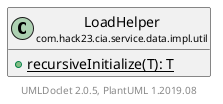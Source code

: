 @startuml
    set namespaceSeparator none
    hide empty fields
    hide empty methods

    class "<size:14>LoadHelper\n<size:10>com.hack23.cia.service.data.impl.util" as com.hack23.cia.service.data.impl.util.LoadHelper [[LoadHelper.html]] {
        {static} +recursiveInitialize(T): T
    }

    center footer UMLDoclet 2.0.5, PlantUML 1.2019.08
@enduml

